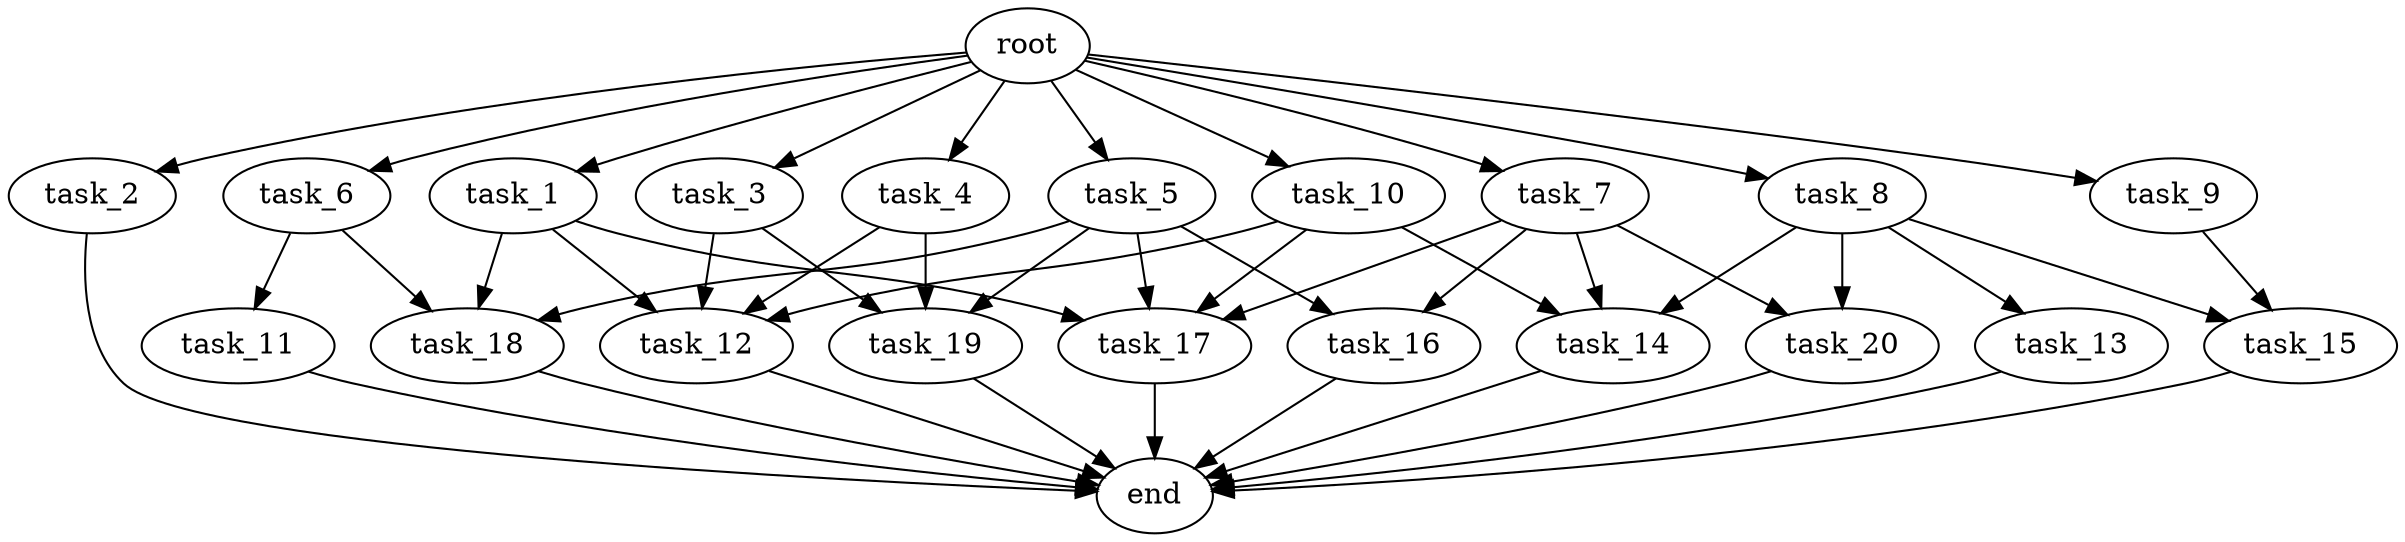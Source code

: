 digraph G {
  root [size="0.000000e+00"];
  task_1 [size="4.341625e+10"];
  task_2 [size="4.260745e+10"];
  task_3 [size="4.053405e+09"];
  task_4 [size="3.418107e+10"];
  task_5 [size="4.635785e+10"];
  task_6 [size="2.243078e+10"];
  task_7 [size="6.862679e+10"];
  task_8 [size="1.551542e+10"];
  task_9 [size="4.953727e+10"];
  task_10 [size="6.295966e+10"];
  task_11 [size="5.247253e+10"];
  task_12 [size="2.907740e+10"];
  task_13 [size="4.374118e+10"];
  task_14 [size="9.072170e+10"];
  task_15 [size="4.776636e+10"];
  task_16 [size="1.486917e+10"];
  task_17 [size="1.278770e+10"];
  task_18 [size="9.029133e+10"];
  task_19 [size="8.415538e+10"];
  task_20 [size="5.231397e+10"];
  end [size="0.000000e+00"];

  root -> task_1 [size="1.000000e-12"];
  root -> task_2 [size="1.000000e-12"];
  root -> task_3 [size="1.000000e-12"];
  root -> task_4 [size="1.000000e-12"];
  root -> task_5 [size="1.000000e-12"];
  root -> task_6 [size="1.000000e-12"];
  root -> task_7 [size="1.000000e-12"];
  root -> task_8 [size="1.000000e-12"];
  root -> task_9 [size="1.000000e-12"];
  root -> task_10 [size="1.000000e-12"];
  task_1 -> task_12 [size="7.269349e+07"];
  task_1 -> task_17 [size="3.196924e+07"];
  task_1 -> task_18 [size="3.009711e+08"];
  task_2 -> end [size="1.000000e-12"];
  task_3 -> task_12 [size="7.269349e+07"];
  task_3 -> task_19 [size="2.805179e+08"];
  task_4 -> task_12 [size="7.269349e+07"];
  task_4 -> task_19 [size="2.805179e+08"];
  task_5 -> task_16 [size="7.434584e+07"];
  task_5 -> task_17 [size="3.196924e+07"];
  task_5 -> task_18 [size="3.009711e+08"];
  task_5 -> task_19 [size="2.805179e+08"];
  task_6 -> task_11 [size="5.247253e+08"];
  task_6 -> task_18 [size="3.009711e+08"];
  task_7 -> task_14 [size="3.024057e+08"];
  task_7 -> task_16 [size="7.434584e+07"];
  task_7 -> task_17 [size="3.196924e+07"];
  task_7 -> task_20 [size="2.615699e+08"];
  task_8 -> task_13 [size="4.374118e+08"];
  task_8 -> task_14 [size="3.024057e+08"];
  task_8 -> task_15 [size="2.388318e+08"];
  task_8 -> task_20 [size="2.615699e+08"];
  task_9 -> task_15 [size="2.388318e+08"];
  task_10 -> task_12 [size="7.269349e+07"];
  task_10 -> task_14 [size="3.024057e+08"];
  task_10 -> task_17 [size="3.196924e+07"];
  task_11 -> end [size="1.000000e-12"];
  task_12 -> end [size="1.000000e-12"];
  task_13 -> end [size="1.000000e-12"];
  task_14 -> end [size="1.000000e-12"];
  task_15 -> end [size="1.000000e-12"];
  task_16 -> end [size="1.000000e-12"];
  task_17 -> end [size="1.000000e-12"];
  task_18 -> end [size="1.000000e-12"];
  task_19 -> end [size="1.000000e-12"];
  task_20 -> end [size="1.000000e-12"];
}
